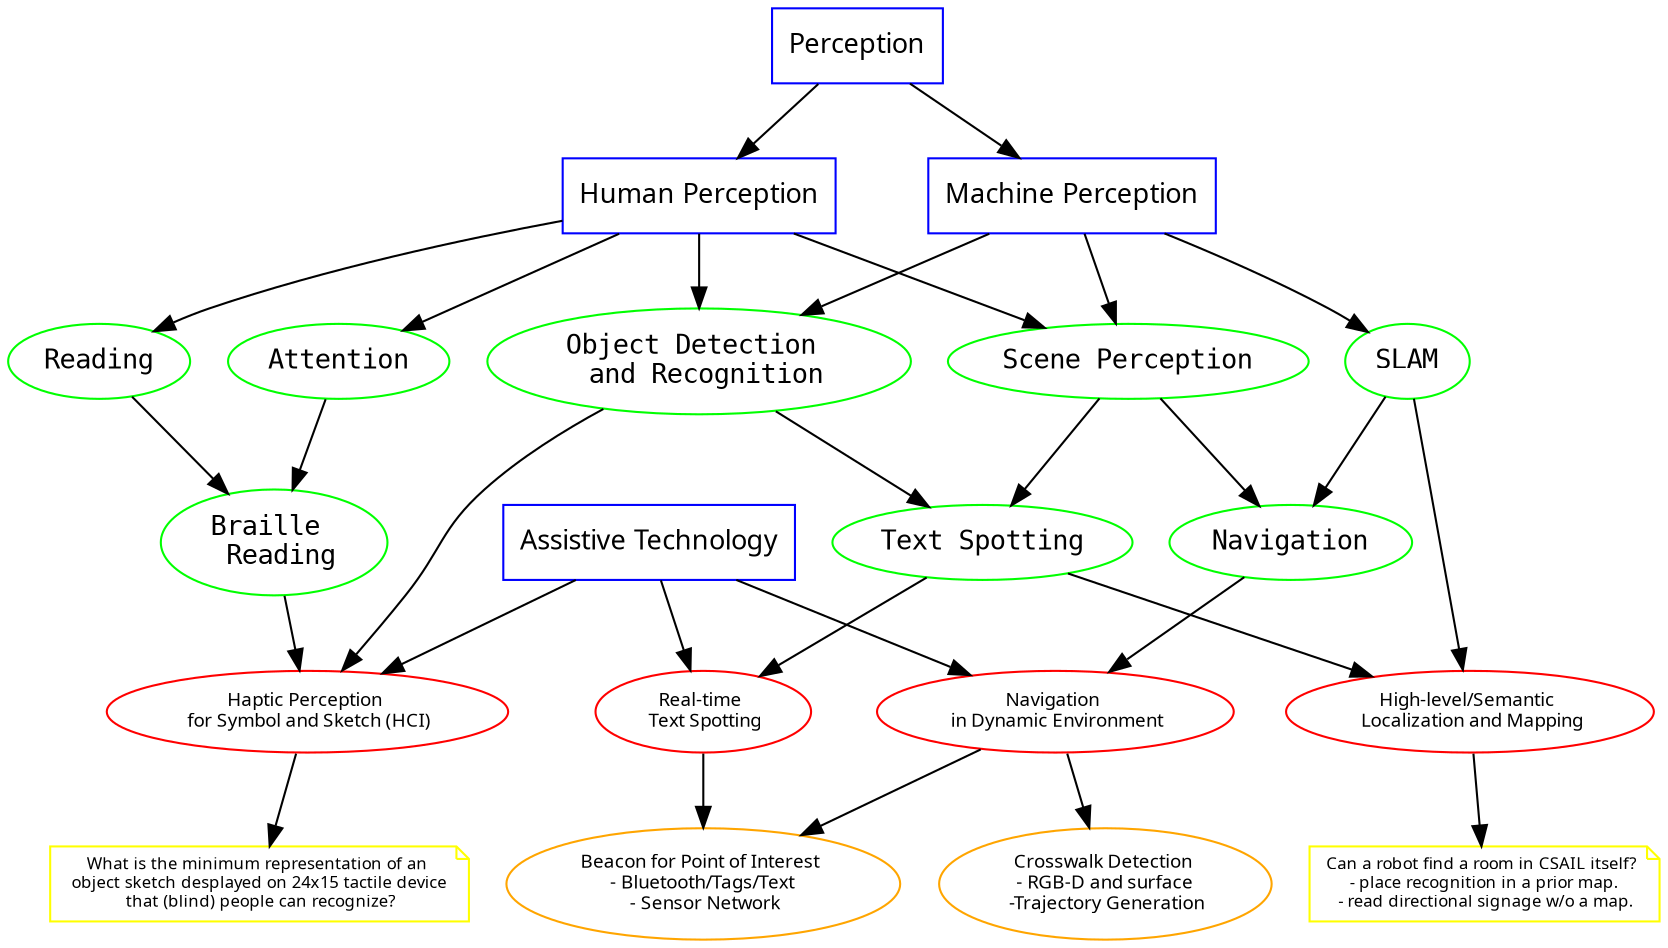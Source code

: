 digraph ResearchTreeGraph {

  // Broad Research Area
  node [shape=box fontsize=13 color="blue" fontname="Times new Roman"];
  ra_perception [label="Perception"];  
  ra_machine_perception [label="Machine Perception"];  
  ra_human_perception [label="Human Perception"];  
  ra_assistive_tech [label="Assistive Technology"];  

  // Concrete Problems
  node [shape=ellipse fontsize=13 color="green" fontname="Courier"];
  cp_slam [label="SLAM"];
  cp_nav [label="Navigation"];
  cp_obj [label="Object Detection \n and Recognition"];
  cp_text [label="Text Spotting"];
  cp_scene [label="Scene Perception"];
  cp_att [label="Attention"];
  cp_reading [label="Reading"];
  cp_braille_read [label="Braille \n Reading"];
  
  // Unsolved Problem
  node [shape=ellipse color="red"  fontsize=9 fontname="Verdana"];
  up_sem [label="High-level/Semantic \n Localization and Mapping"];
  up_text [label="Real-time \n Text Spotting"];
  up_nav [label="Navigation \n in Dynamic Environment"];
  up_haptic [label="Haptic Perception \n for Symbol and Sketch (HCI)"]

  // specific unsolved problems
  node [shape=ellipse color="orange"  fontsize=9 fontname="Verdana"];
  sup_nav1 [label="Crosswalk Detection \n - RGB-D and surface \n -Trajectory Generation"];
  sup_nav2 [label="Beacon for Point of Interest \n - Bluetooth/Tags/Text \n - Sensor Network"];

  // questions
  node [shape=note color="yellow"  fontsize=8 fontname="Verdana"];
  q_slam1 [label="Can a robot find a room in CSAIL itself? \n - place recognition in a prior map. \n - read directional signage w/o a map."];
  //q_slam2 [label="Will SLAM work in infinite corridors in the crowd? \n - tracking high-level features robost to occlusion"];
  //q_text1 [label="Can we detect/decode text and symbols \n at least 10 fps with a classifier \n traned by less than 5 samples?"];
  q_haptic1 [label="What is the minimum representation of an \n object sketch desplayed on 24x15 tactile device \n that (blind) people can recognize?"];

  ////////////////////////////////////////////// 
  ra_perception -> ra_machine_perception;
  ra_perception -> ra_human_perception;
  
  ra_machine_perception -> cp_slam;
  ra_machine_perception -> cp_obj;
  ra_machine_perception -> cp_scene;
  ra_human_perception -> cp_obj;
  ra_human_perception -> cp_scene;
  ra_human_perception -> cp_att;
  ra_human_perception -> cp_reading; 
  ra_assistive_tech -> up_text;
  ra_assistive_tech -> up_nav;
  ra_assistive_tech -> up_haptic;

  cp_slam -> up_sem;
  cp_slam -> cp_nav;
  cp_nav -> up_nav;
  cp_obj -> cp_text;
  cp_scene -> cp_nav;
  cp_scene -> cp_text;
  cp_text -> up_text;
  cp_text -> up_sem;
  cp_reading -> cp_braille_read;
  cp_att -> cp_braille_read;
  cp_obj -> up_haptic;
  cp_braille_read -> up_haptic;

  up_nav -> sup_nav1;
  up_nav -> sup_nav2;
  up_text -> sup_nav2;

  up_sem -> q_slam1;
  //up_sem -> q_slam2;
  //up_nav -> q_slam2;
  //up_text -> q_text1;
  up_haptic -> q_haptic1;
}